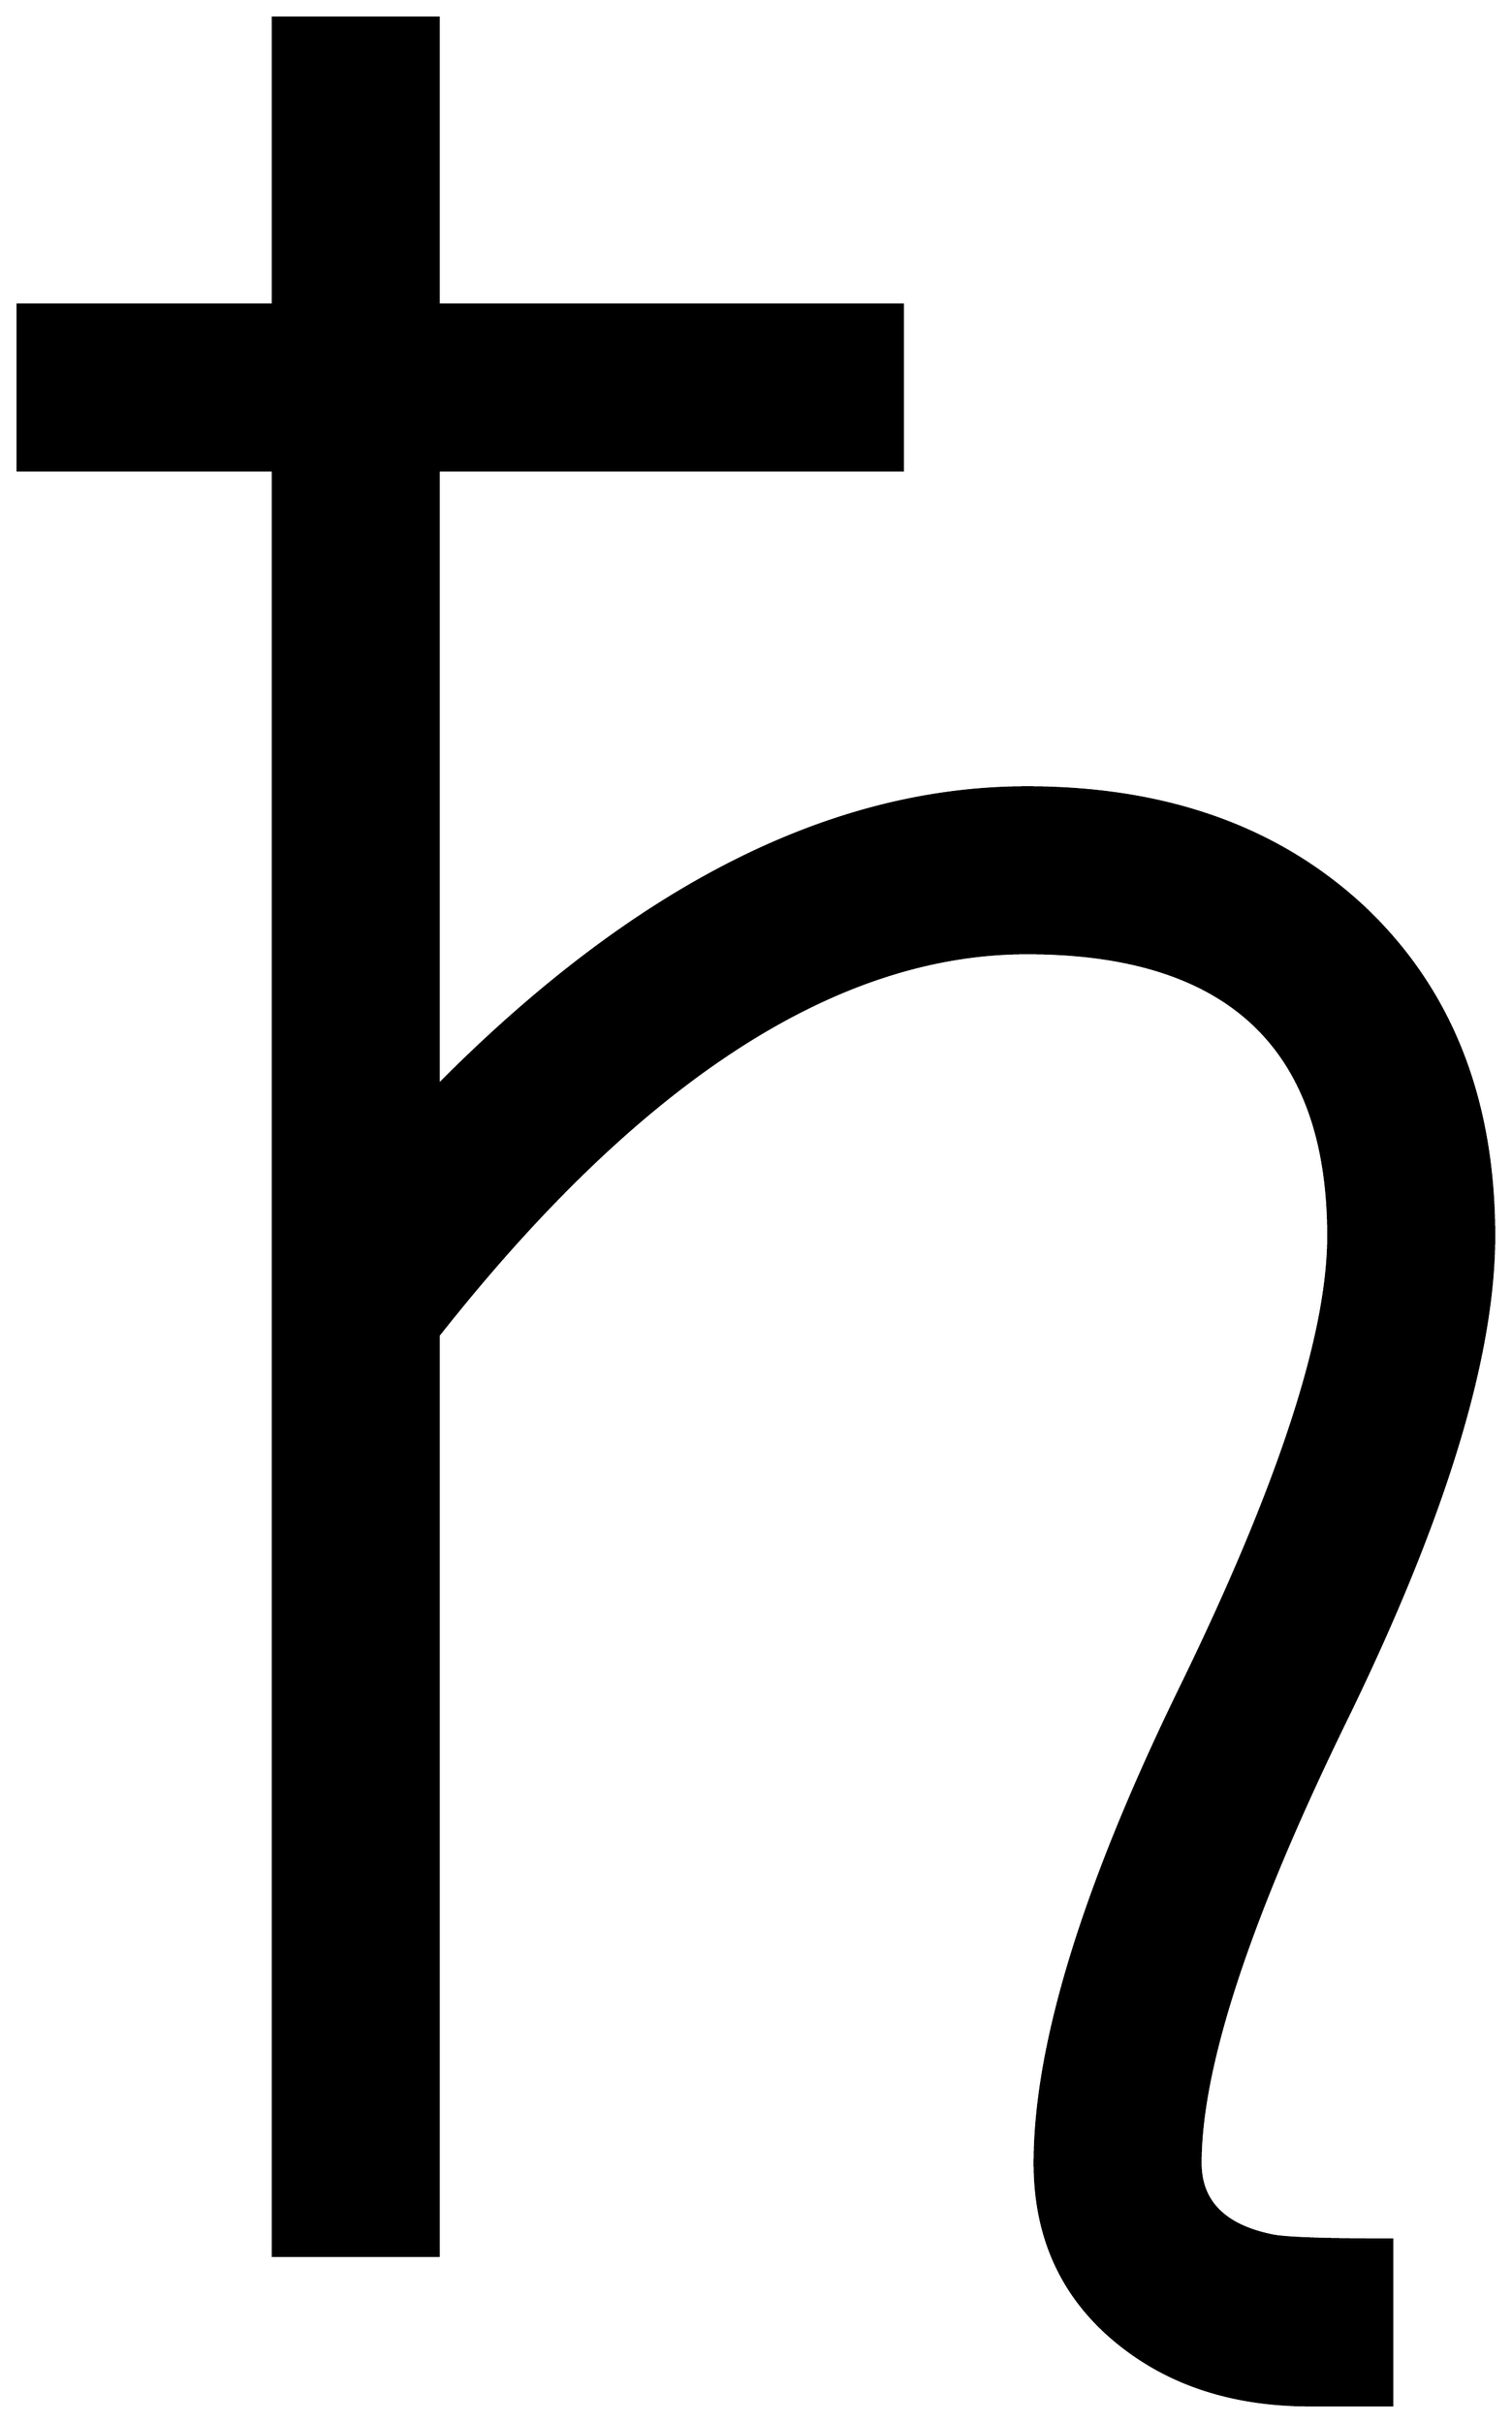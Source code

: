 


\begin{tikzpicture}[y=0.80pt, x=0.80pt, yscale=-1.0, xscale=1.0, inner sep=0pt, outer sep=0pt]
\begin{scope}[shift={(100.0,1713.0)},nonzero rule]
  \path[draw=.,fill=.,line width=1.600pt] (1166.0,-571.0) ..
    controls (1166.0,-480.333) and (1129.0,-359.0) ..
    (1055.0,-207.0) .. controls (981.0,-55.667) and (944.0,56.667)
    .. (944.0,130.0) .. controls (944.0,159.333) and (962.333,177.667)
    .. (999.0,185.0) .. controls (1009.667,187.0) and
    (1039.667,188.0) .. (1089.0,188.0) -- (1089.0,313.0) --
    (1027.0,313.0) .. controls (969.0,313.0) and (920.667,297.333)
    .. (882.0,266.0) .. controls (840.0,232.0) and (819.0,186.667)
    .. (819.0,130.0) .. controls (819.0,40.667) and (856.0,-79.667)
    .. (930.0,-231.0) .. controls (1004.0,-383.0) and
    (1041.0,-496.333) .. (1041.0,-571.0) .. controls
    (1041.0,-713.667) and (965.0,-785.0) .. (813.0,-785.0) ..
    controls (668.333,-785.0) and (520.0,-688.667) .. (368.0,-496.0)
    -- (368.0,200.0) -- (243.0,200.0) -- (243.0,-1150.0) --
    (50.0,-1150.0) -- (50.0,-1275.0) -- (243.0,-1275.0) --
    (243.0,-1492.0) -- (368.0,-1492.0) -- (368.0,-1275.0) --
    (719.0,-1275.0) -- (719.0,-1150.0) -- (368.0,-1150.0) --
    (368.0,-685.0) .. controls (516.667,-835.0) and (665.0,-910.0)
    .. (813.0,-910.0) .. controls (917.667,-910.0) and
    (1002.333,-880.0) .. (1067.0,-820.0) .. controls
    (1133.0,-758.0) and (1166.0,-675.0) .. (1166.0,-571.0) --
    cycle;
\end{scope}

\end{tikzpicture}

